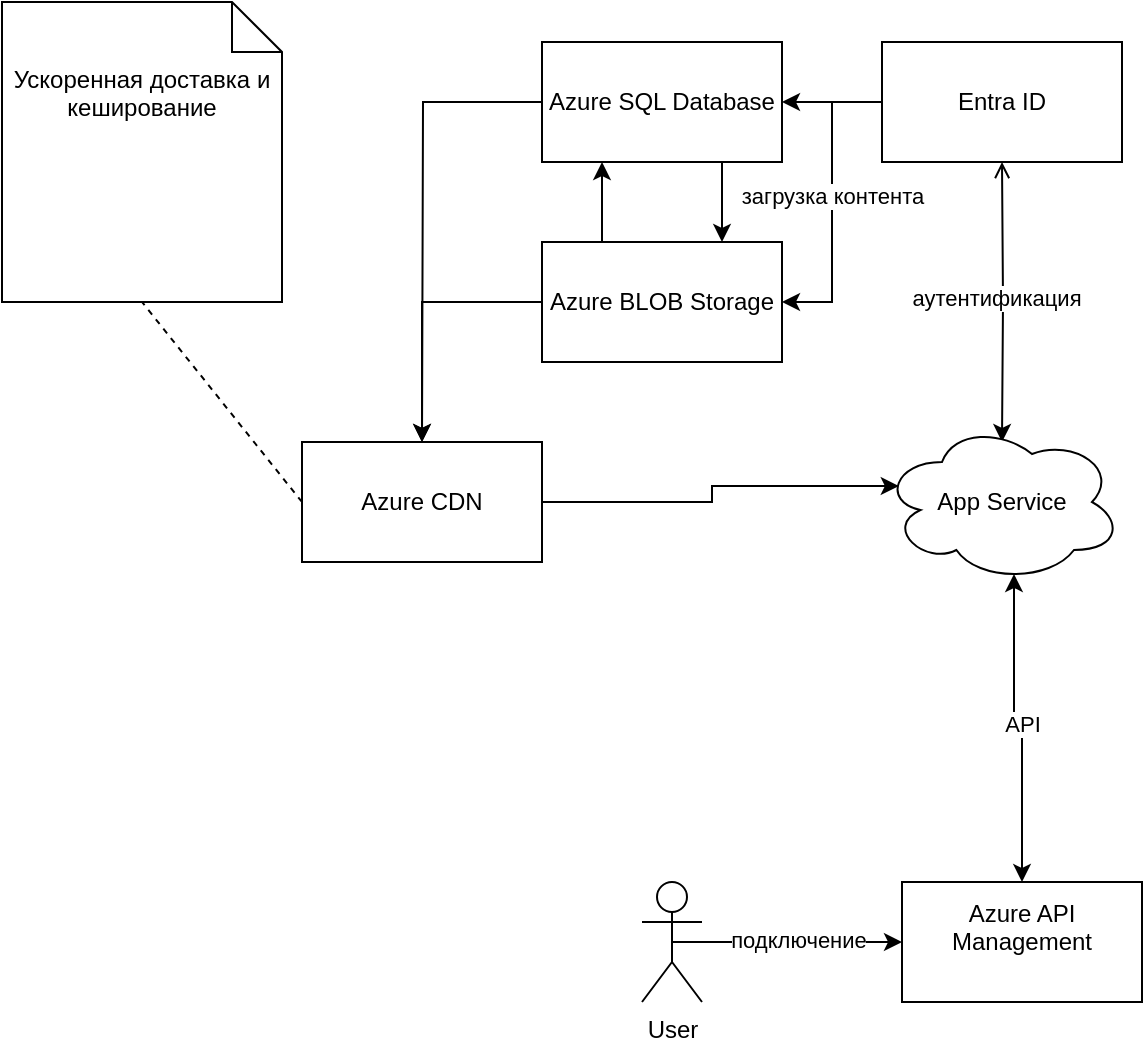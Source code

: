 <mxfile version="24.7.8">
  <diagram name="Страница — 1" id="3aKKyaPBFzIDaTSwLnMW">
    <mxGraphModel dx="1367" dy="1760" grid="1" gridSize="10" guides="1" tooltips="1" connect="1" arrows="1" fold="1" page="1" pageScale="1" pageWidth="827" pageHeight="1169" math="0" shadow="0">
      <root>
        <mxCell id="0" />
        <mxCell id="1" parent="0" />
        <mxCell id="QzH9H0PnSBYq-0xR4QBt-53" style="edgeStyle=orthogonalEdgeStyle;rounded=0;orthogonalLoop=1;jettySize=auto;html=1;exitX=0.75;exitY=1;exitDx=0;exitDy=0;entryX=0.75;entryY=0;entryDx=0;entryDy=0;" edge="1" parent="1" source="QzH9H0PnSBYq-0xR4QBt-13" target="QzH9H0PnSBYq-0xR4QBt-14">
          <mxGeometry relative="1" as="geometry" />
        </mxCell>
        <mxCell id="QzH9H0PnSBYq-0xR4QBt-55" style="edgeStyle=orthogonalEdgeStyle;rounded=0;orthogonalLoop=1;jettySize=auto;html=1;exitX=0;exitY=0.5;exitDx=0;exitDy=0;" edge="1" parent="1" source="QzH9H0PnSBYq-0xR4QBt-13">
          <mxGeometry relative="1" as="geometry">
            <mxPoint x="190" y="-110" as="targetPoint" />
          </mxGeometry>
        </mxCell>
        <mxCell id="QzH9H0PnSBYq-0xR4QBt-13" value="Azure SQL Database" style="rounded=0;whiteSpace=wrap;html=1;" vertex="1" parent="1">
          <mxGeometry x="250" y="-310" width="120" height="60" as="geometry" />
        </mxCell>
        <mxCell id="QzH9H0PnSBYq-0xR4QBt-52" style="edgeStyle=orthogonalEdgeStyle;rounded=0;orthogonalLoop=1;jettySize=auto;html=1;exitX=0.25;exitY=0;exitDx=0;exitDy=0;entryX=0.25;entryY=1;entryDx=0;entryDy=0;" edge="1" parent="1" source="QzH9H0PnSBYq-0xR4QBt-14" target="QzH9H0PnSBYq-0xR4QBt-13">
          <mxGeometry relative="1" as="geometry" />
        </mxCell>
        <mxCell id="QzH9H0PnSBYq-0xR4QBt-54" style="edgeStyle=orthogonalEdgeStyle;rounded=0;orthogonalLoop=1;jettySize=auto;html=1;exitX=0;exitY=0.5;exitDx=0;exitDy=0;entryX=0.5;entryY=0;entryDx=0;entryDy=0;" edge="1" parent="1" source="QzH9H0PnSBYq-0xR4QBt-14" target="QzH9H0PnSBYq-0xR4QBt-15">
          <mxGeometry relative="1" as="geometry" />
        </mxCell>
        <mxCell id="QzH9H0PnSBYq-0xR4QBt-14" value="Azure BLOB Storage" style="rounded=0;whiteSpace=wrap;html=1;" vertex="1" parent="1">
          <mxGeometry x="250" y="-210" width="120" height="60" as="geometry" />
        </mxCell>
        <mxCell id="QzH9H0PnSBYq-0xR4QBt-15" value="Azure CDN" style="rounded=0;whiteSpace=wrap;html=1;" vertex="1" parent="1">
          <mxGeometry x="130" y="-110" width="120" height="60" as="geometry" />
        </mxCell>
        <mxCell id="QzH9H0PnSBYq-0xR4QBt-48" style="edgeStyle=orthogonalEdgeStyle;rounded=0;orthogonalLoop=1;jettySize=auto;html=1;exitX=0;exitY=0.5;exitDx=0;exitDy=0;entryX=1;entryY=0.5;entryDx=0;entryDy=0;" edge="1" parent="1" source="QzH9H0PnSBYq-0xR4QBt-16" target="QzH9H0PnSBYq-0xR4QBt-14">
          <mxGeometry relative="1" as="geometry" />
        </mxCell>
        <mxCell id="QzH9H0PnSBYq-0xR4QBt-62" value="загрузка контента" style="edgeLabel;html=1;align=center;verticalAlign=middle;resizable=0;points=[];" vertex="1" connectable="0" parent="QzH9H0PnSBYq-0xR4QBt-48">
          <mxGeometry x="-0.049" relative="1" as="geometry">
            <mxPoint as="offset" />
          </mxGeometry>
        </mxCell>
        <mxCell id="QzH9H0PnSBYq-0xR4QBt-49" style="edgeStyle=orthogonalEdgeStyle;rounded=0;orthogonalLoop=1;jettySize=auto;html=1;exitX=0;exitY=0.5;exitDx=0;exitDy=0;entryX=1;entryY=0.5;entryDx=0;entryDy=0;" edge="1" parent="1" source="QzH9H0PnSBYq-0xR4QBt-16" target="QzH9H0PnSBYq-0xR4QBt-13">
          <mxGeometry relative="1" as="geometry" />
        </mxCell>
        <mxCell id="QzH9H0PnSBYq-0xR4QBt-16" value="Entra ID" style="rounded=0;whiteSpace=wrap;html=1;" vertex="1" parent="1">
          <mxGeometry x="420" y="-310" width="120" height="60" as="geometry" />
        </mxCell>
        <mxCell id="QzH9H0PnSBYq-0xR4QBt-31" style="edgeStyle=orthogonalEdgeStyle;rounded=0;orthogonalLoop=1;jettySize=auto;html=1;exitX=0.5;exitY=0;exitDx=0;exitDy=0;entryX=0.5;entryY=1;entryDx=0;entryDy=0;endArrow=open;endFill=0;startArrow=classic;startFill=1;" edge="1" parent="1" target="QzH9H0PnSBYq-0xR4QBt-16">
          <mxGeometry relative="1" as="geometry">
            <mxPoint x="480" y="-110" as="sourcePoint" />
          </mxGeometry>
        </mxCell>
        <mxCell id="QzH9H0PnSBYq-0xR4QBt-32" value="аутентификация" style="edgeLabel;html=1;align=center;verticalAlign=middle;resizable=0;points=[];" vertex="1" connectable="0" parent="QzH9H0PnSBYq-0xR4QBt-31">
          <mxGeometry x="0.036" y="3" relative="1" as="geometry">
            <mxPoint as="offset" />
          </mxGeometry>
        </mxCell>
        <mxCell id="QzH9H0PnSBYq-0xR4QBt-65" style="edgeStyle=orthogonalEdgeStyle;rounded=0;orthogonalLoop=1;jettySize=auto;html=1;exitX=0.5;exitY=0.5;exitDx=0;exitDy=0;exitPerimeter=0;entryX=0;entryY=0.5;entryDx=0;entryDy=0;" edge="1" parent="1" source="QzH9H0PnSBYq-0xR4QBt-28" target="QzH9H0PnSBYq-0xR4QBt-63">
          <mxGeometry relative="1" as="geometry" />
        </mxCell>
        <mxCell id="QzH9H0PnSBYq-0xR4QBt-66" value="подключение" style="edgeLabel;html=1;align=center;verticalAlign=middle;resizable=0;points=[];" vertex="1" connectable="0" parent="QzH9H0PnSBYq-0xR4QBt-65">
          <mxGeometry x="0.108" y="1" relative="1" as="geometry">
            <mxPoint x="-1" as="offset" />
          </mxGeometry>
        </mxCell>
        <mxCell id="QzH9H0PnSBYq-0xR4QBt-28" value="User" style="shape=umlActor;verticalLabelPosition=bottom;verticalAlign=top;html=1;outlineConnect=0;" vertex="1" parent="1">
          <mxGeometry x="300" y="110" width="30" height="60" as="geometry" />
        </mxCell>
        <mxCell id="QzH9H0PnSBYq-0xR4QBt-41" value="App Service" style="ellipse;shape=cloud;whiteSpace=wrap;html=1;" vertex="1" parent="1">
          <mxGeometry x="420" y="-120" width="120" height="80" as="geometry" />
        </mxCell>
        <mxCell id="QzH9H0PnSBYq-0xR4QBt-42" style="edgeStyle=orthogonalEdgeStyle;rounded=0;orthogonalLoop=1;jettySize=auto;html=1;exitX=0.5;exitY=0;exitDx=0;exitDy=0;entryX=0.55;entryY=0.95;entryDx=0;entryDy=0;entryPerimeter=0;startArrow=classic;startFill=1;" edge="1" parent="1" source="QzH9H0PnSBYq-0xR4QBt-63" target="QzH9H0PnSBYq-0xR4QBt-41">
          <mxGeometry relative="1" as="geometry" />
        </mxCell>
        <mxCell id="QzH9H0PnSBYq-0xR4QBt-64" value="API" style="edgeLabel;html=1;align=center;verticalAlign=middle;resizable=0;points=[];" vertex="1" connectable="0" parent="QzH9H0PnSBYq-0xR4QBt-42">
          <mxGeometry x="0.692" relative="1" as="geometry">
            <mxPoint x="4" y="50" as="offset" />
          </mxGeometry>
        </mxCell>
        <mxCell id="QzH9H0PnSBYq-0xR4QBt-57" value="Ускоренная доставка и кеширование" style="shape=note2;boundedLbl=1;whiteSpace=wrap;html=1;size=25;verticalAlign=top;align=center;" vertex="1" parent="1">
          <mxGeometry x="-20" y="-330" width="140" height="150" as="geometry" />
        </mxCell>
        <mxCell id="QzH9H0PnSBYq-0xR4QBt-58" value="" style="endArrow=none;dashed=1;html=1;rounded=0;entryX=0.5;entryY=1;entryDx=0;entryDy=0;entryPerimeter=0;exitX=0;exitY=0.5;exitDx=0;exitDy=0;" edge="1" parent="1" source="QzH9H0PnSBYq-0xR4QBt-15" target="QzH9H0PnSBYq-0xR4QBt-57">
          <mxGeometry width="50" height="50" relative="1" as="geometry">
            <mxPoint x="50" y="-50" as="sourcePoint" />
            <mxPoint x="100" y="-100" as="targetPoint" />
          </mxGeometry>
        </mxCell>
        <mxCell id="QzH9H0PnSBYq-0xR4QBt-59" style="edgeStyle=orthogonalEdgeStyle;rounded=0;orthogonalLoop=1;jettySize=auto;html=1;entryX=0.07;entryY=0.4;entryDx=0;entryDy=0;entryPerimeter=0;" edge="1" parent="1" source="QzH9H0PnSBYq-0xR4QBt-15" target="QzH9H0PnSBYq-0xR4QBt-41">
          <mxGeometry relative="1" as="geometry" />
        </mxCell>
        <mxCell id="QzH9H0PnSBYq-0xR4QBt-63" value="&#xa; Azure API Management&#xa;&#xa;" style="rounded=0;whiteSpace=wrap;html=1;" vertex="1" parent="1">
          <mxGeometry x="430" y="110" width="120" height="60" as="geometry" />
        </mxCell>
      </root>
    </mxGraphModel>
  </diagram>
</mxfile>
